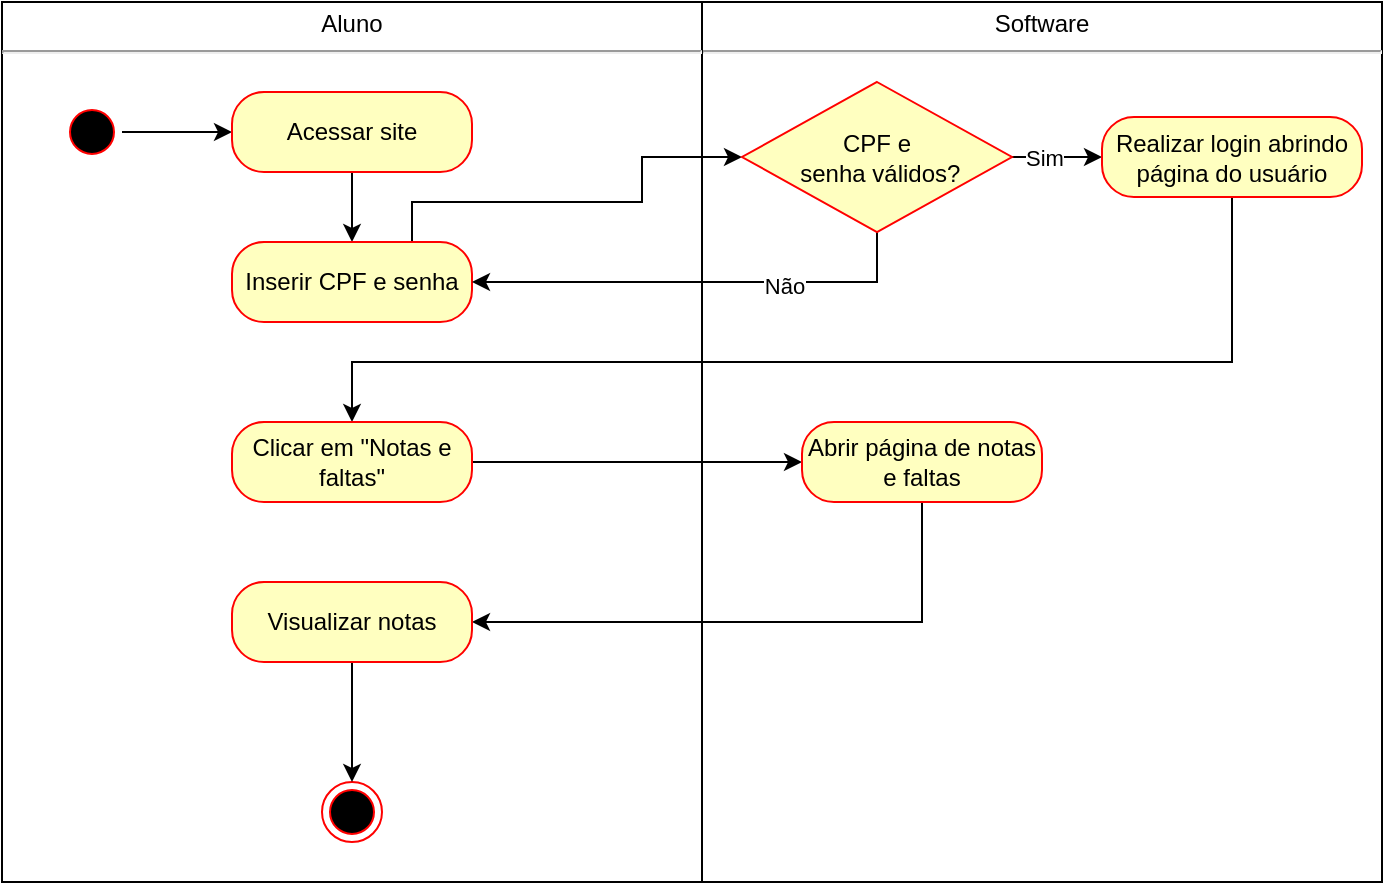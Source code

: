 <mxfile version="16.6.2" type="github">
  <diagram id="ZEX48tybaz3WDPqDXiuD" name="Page-1">
    <mxGraphModel dx="1240" dy="709" grid="1" gridSize="10" guides="1" tooltips="1" connect="1" arrows="1" fold="1" page="1" pageScale="1" pageWidth="1169" pageHeight="827" math="0" shadow="0">
      <root>
        <mxCell id="0" />
        <mxCell id="1" parent="0" />
        <mxCell id="3zqD0T_lnfzhav-kkuIM-46" value="&lt;p style=&quot;margin: 4px 0px 0px ; text-align: center&quot;&gt;Software&lt;/p&gt;&lt;hr&gt;&lt;p style=&quot;margin: 0px ; margin-left: 8px&quot;&gt;&lt;br&gt;&lt;/p&gt;" style="verticalAlign=top;align=left;overflow=fill;fontSize=12;fontFamily=Helvetica;html=1;" vertex="1" parent="1">
          <mxGeometry x="580" y="270" width="340" height="440" as="geometry" />
        </mxCell>
        <mxCell id="3zqD0T_lnfzhav-kkuIM-1" value="&lt;p style=&quot;margin: 4px 0px 0px ; text-align: center&quot;&gt;Aluno&lt;/p&gt;&lt;hr&gt;&lt;p style=&quot;margin: 0px ; margin-left: 8px&quot;&gt;&lt;br&gt;&lt;/p&gt;" style="verticalAlign=top;align=left;overflow=fill;fontSize=12;fontFamily=Helvetica;html=1;" vertex="1" parent="1">
          <mxGeometry x="230" y="270" width="350" height="440" as="geometry" />
        </mxCell>
        <mxCell id="3zqD0T_lnfzhav-kkuIM-2" style="edgeStyle=orthogonalEdgeStyle;rounded=0;orthogonalLoop=1;jettySize=auto;html=1;exitX=1;exitY=0.5;exitDx=0;exitDy=0;entryX=0;entryY=0.5;entryDx=0;entryDy=0;" edge="1" parent="1" source="3zqD0T_lnfzhav-kkuIM-3" target="3zqD0T_lnfzhav-kkuIM-5">
          <mxGeometry relative="1" as="geometry" />
        </mxCell>
        <mxCell id="3zqD0T_lnfzhav-kkuIM-3" value="" style="ellipse;html=1;shape=startState;fillColor=#000000;strokeColor=#ff0000;" vertex="1" parent="1">
          <mxGeometry x="260" y="320" width="30" height="30" as="geometry" />
        </mxCell>
        <mxCell id="3zqD0T_lnfzhav-kkuIM-48" style="edgeStyle=orthogonalEdgeStyle;rounded=0;orthogonalLoop=1;jettySize=auto;html=1;exitX=0.5;exitY=1;exitDx=0;exitDy=0;" edge="1" parent="1" source="3zqD0T_lnfzhav-kkuIM-5" target="3zqD0T_lnfzhav-kkuIM-47">
          <mxGeometry relative="1" as="geometry" />
        </mxCell>
        <mxCell id="3zqD0T_lnfzhav-kkuIM-5" value="Acessar site" style="rounded=1;whiteSpace=wrap;html=1;arcSize=40;fontColor=#000000;fillColor=#ffffc0;strokeColor=#ff0000;" vertex="1" parent="1">
          <mxGeometry x="345" y="315" width="120" height="40" as="geometry" />
        </mxCell>
        <mxCell id="3zqD0T_lnfzhav-kkuIM-43" value="" style="ellipse;html=1;shape=endState;fillColor=#000000;strokeColor=#ff0000;" vertex="1" parent="1">
          <mxGeometry x="390" y="660" width="30" height="30" as="geometry" />
        </mxCell>
        <mxCell id="3zqD0T_lnfzhav-kkuIM-51" style="edgeStyle=orthogonalEdgeStyle;rounded=0;orthogonalLoop=1;jettySize=auto;html=1;exitX=0.75;exitY=0;exitDx=0;exitDy=0;entryX=0;entryY=0.5;entryDx=0;entryDy=0;" edge="1" parent="1" source="3zqD0T_lnfzhav-kkuIM-47" target="3zqD0T_lnfzhav-kkuIM-50">
          <mxGeometry relative="1" as="geometry">
            <Array as="points">
              <mxPoint x="435" y="370" />
              <mxPoint x="550" y="370" />
              <mxPoint x="550" y="348" />
            </Array>
          </mxGeometry>
        </mxCell>
        <mxCell id="3zqD0T_lnfzhav-kkuIM-47" value="Inserir CPF e senha" style="rounded=1;whiteSpace=wrap;html=1;arcSize=40;fontColor=#000000;fillColor=#ffffc0;strokeColor=#ff0000;" vertex="1" parent="1">
          <mxGeometry x="345" y="390" width="120" height="40" as="geometry" />
        </mxCell>
        <mxCell id="3zqD0T_lnfzhav-kkuIM-59" style="edgeStyle=orthogonalEdgeStyle;rounded=0;orthogonalLoop=1;jettySize=auto;html=1;exitX=0.5;exitY=1;exitDx=0;exitDy=0;entryX=1;entryY=0.5;entryDx=0;entryDy=0;" edge="1" parent="1" source="3zqD0T_lnfzhav-kkuIM-50" target="3zqD0T_lnfzhav-kkuIM-47">
          <mxGeometry relative="1" as="geometry" />
        </mxCell>
        <mxCell id="3zqD0T_lnfzhav-kkuIM-61" value="Não" style="edgeLabel;html=1;align=center;verticalAlign=middle;resizable=0;points=[];" vertex="1" connectable="0" parent="3zqD0T_lnfzhav-kkuIM-59">
          <mxGeometry x="-0.368" y="2" relative="1" as="geometry">
            <mxPoint as="offset" />
          </mxGeometry>
        </mxCell>
        <mxCell id="3zqD0T_lnfzhav-kkuIM-60" style="edgeStyle=orthogonalEdgeStyle;rounded=0;orthogonalLoop=1;jettySize=auto;html=1;exitX=1;exitY=0.5;exitDx=0;exitDy=0;entryX=0;entryY=0.5;entryDx=0;entryDy=0;" edge="1" parent="1" source="3zqD0T_lnfzhav-kkuIM-50" target="3zqD0T_lnfzhav-kkuIM-57">
          <mxGeometry relative="1" as="geometry" />
        </mxCell>
        <mxCell id="3zqD0T_lnfzhav-kkuIM-62" value="Sim" style="edgeLabel;html=1;align=center;verticalAlign=middle;resizable=0;points=[];" vertex="1" connectable="0" parent="3zqD0T_lnfzhav-kkuIM-60">
          <mxGeometry x="-0.719" relative="1" as="geometry">
            <mxPoint x="9" as="offset" />
          </mxGeometry>
        </mxCell>
        <mxCell id="3zqD0T_lnfzhav-kkuIM-50" value="CPF e&lt;br&gt;&amp;nbsp;senha válidos?" style="rhombus;whiteSpace=wrap;html=1;fillColor=#ffffc0;strokeColor=#ff0000;" vertex="1" parent="1">
          <mxGeometry x="600" y="310" width="135" height="75" as="geometry" />
        </mxCell>
        <mxCell id="3zqD0T_lnfzhav-kkuIM-67" style="edgeStyle=orthogonalEdgeStyle;rounded=0;orthogonalLoop=1;jettySize=auto;html=1;exitX=0.5;exitY=1;exitDx=0;exitDy=0;entryX=0.5;entryY=0;entryDx=0;entryDy=0;" edge="1" parent="1" source="3zqD0T_lnfzhav-kkuIM-57" target="3zqD0T_lnfzhav-kkuIM-66">
          <mxGeometry relative="1" as="geometry">
            <Array as="points">
              <mxPoint x="845" y="450" />
              <mxPoint x="405" y="450" />
            </Array>
          </mxGeometry>
        </mxCell>
        <mxCell id="3zqD0T_lnfzhav-kkuIM-57" value="Realizar login abrindo&lt;br&gt;página do usuário" style="rounded=1;whiteSpace=wrap;html=1;arcSize=40;fontColor=#000000;fillColor=#ffffc0;strokeColor=#ff0000;" vertex="1" parent="1">
          <mxGeometry x="780" y="327.5" width="130" height="40" as="geometry" />
        </mxCell>
        <mxCell id="3zqD0T_lnfzhav-kkuIM-70" style="edgeStyle=orthogonalEdgeStyle;rounded=0;orthogonalLoop=1;jettySize=auto;html=1;exitX=1;exitY=0.5;exitDx=0;exitDy=0;entryX=0;entryY=0.5;entryDx=0;entryDy=0;" edge="1" parent="1" source="3zqD0T_lnfzhav-kkuIM-66" target="3zqD0T_lnfzhav-kkuIM-69">
          <mxGeometry relative="1" as="geometry" />
        </mxCell>
        <mxCell id="3zqD0T_lnfzhav-kkuIM-66" value="Clicar em &quot;Notas e faltas&quot;" style="rounded=1;whiteSpace=wrap;html=1;arcSize=40;fontColor=#000000;fillColor=#ffffc0;strokeColor=#ff0000;" vertex="1" parent="1">
          <mxGeometry x="345" y="480" width="120" height="40" as="geometry" />
        </mxCell>
        <mxCell id="3zqD0T_lnfzhav-kkuIM-72" style="edgeStyle=orthogonalEdgeStyle;rounded=0;orthogonalLoop=1;jettySize=auto;html=1;exitX=0.5;exitY=1;exitDx=0;exitDy=0;entryX=1;entryY=0.5;entryDx=0;entryDy=0;" edge="1" parent="1" source="3zqD0T_lnfzhav-kkuIM-69" target="3zqD0T_lnfzhav-kkuIM-71">
          <mxGeometry relative="1" as="geometry" />
        </mxCell>
        <mxCell id="3zqD0T_lnfzhav-kkuIM-69" value="Abrir página de notas e faltas" style="rounded=1;whiteSpace=wrap;html=1;arcSize=40;fontColor=#000000;fillColor=#ffffc0;strokeColor=#ff0000;" vertex="1" parent="1">
          <mxGeometry x="630" y="480" width="120" height="40" as="geometry" />
        </mxCell>
        <mxCell id="3zqD0T_lnfzhav-kkuIM-73" style="edgeStyle=orthogonalEdgeStyle;rounded=0;orthogonalLoop=1;jettySize=auto;html=1;exitX=0.5;exitY=1;exitDx=0;exitDy=0;entryX=0.5;entryY=0;entryDx=0;entryDy=0;" edge="1" parent="1" source="3zqD0T_lnfzhav-kkuIM-71" target="3zqD0T_lnfzhav-kkuIM-43">
          <mxGeometry relative="1" as="geometry" />
        </mxCell>
        <mxCell id="3zqD0T_lnfzhav-kkuIM-71" value="Visualizar notas" style="rounded=1;whiteSpace=wrap;html=1;arcSize=40;fontColor=#000000;fillColor=#ffffc0;strokeColor=#ff0000;" vertex="1" parent="1">
          <mxGeometry x="345" y="560" width="120" height="40" as="geometry" />
        </mxCell>
      </root>
    </mxGraphModel>
  </diagram>
</mxfile>
